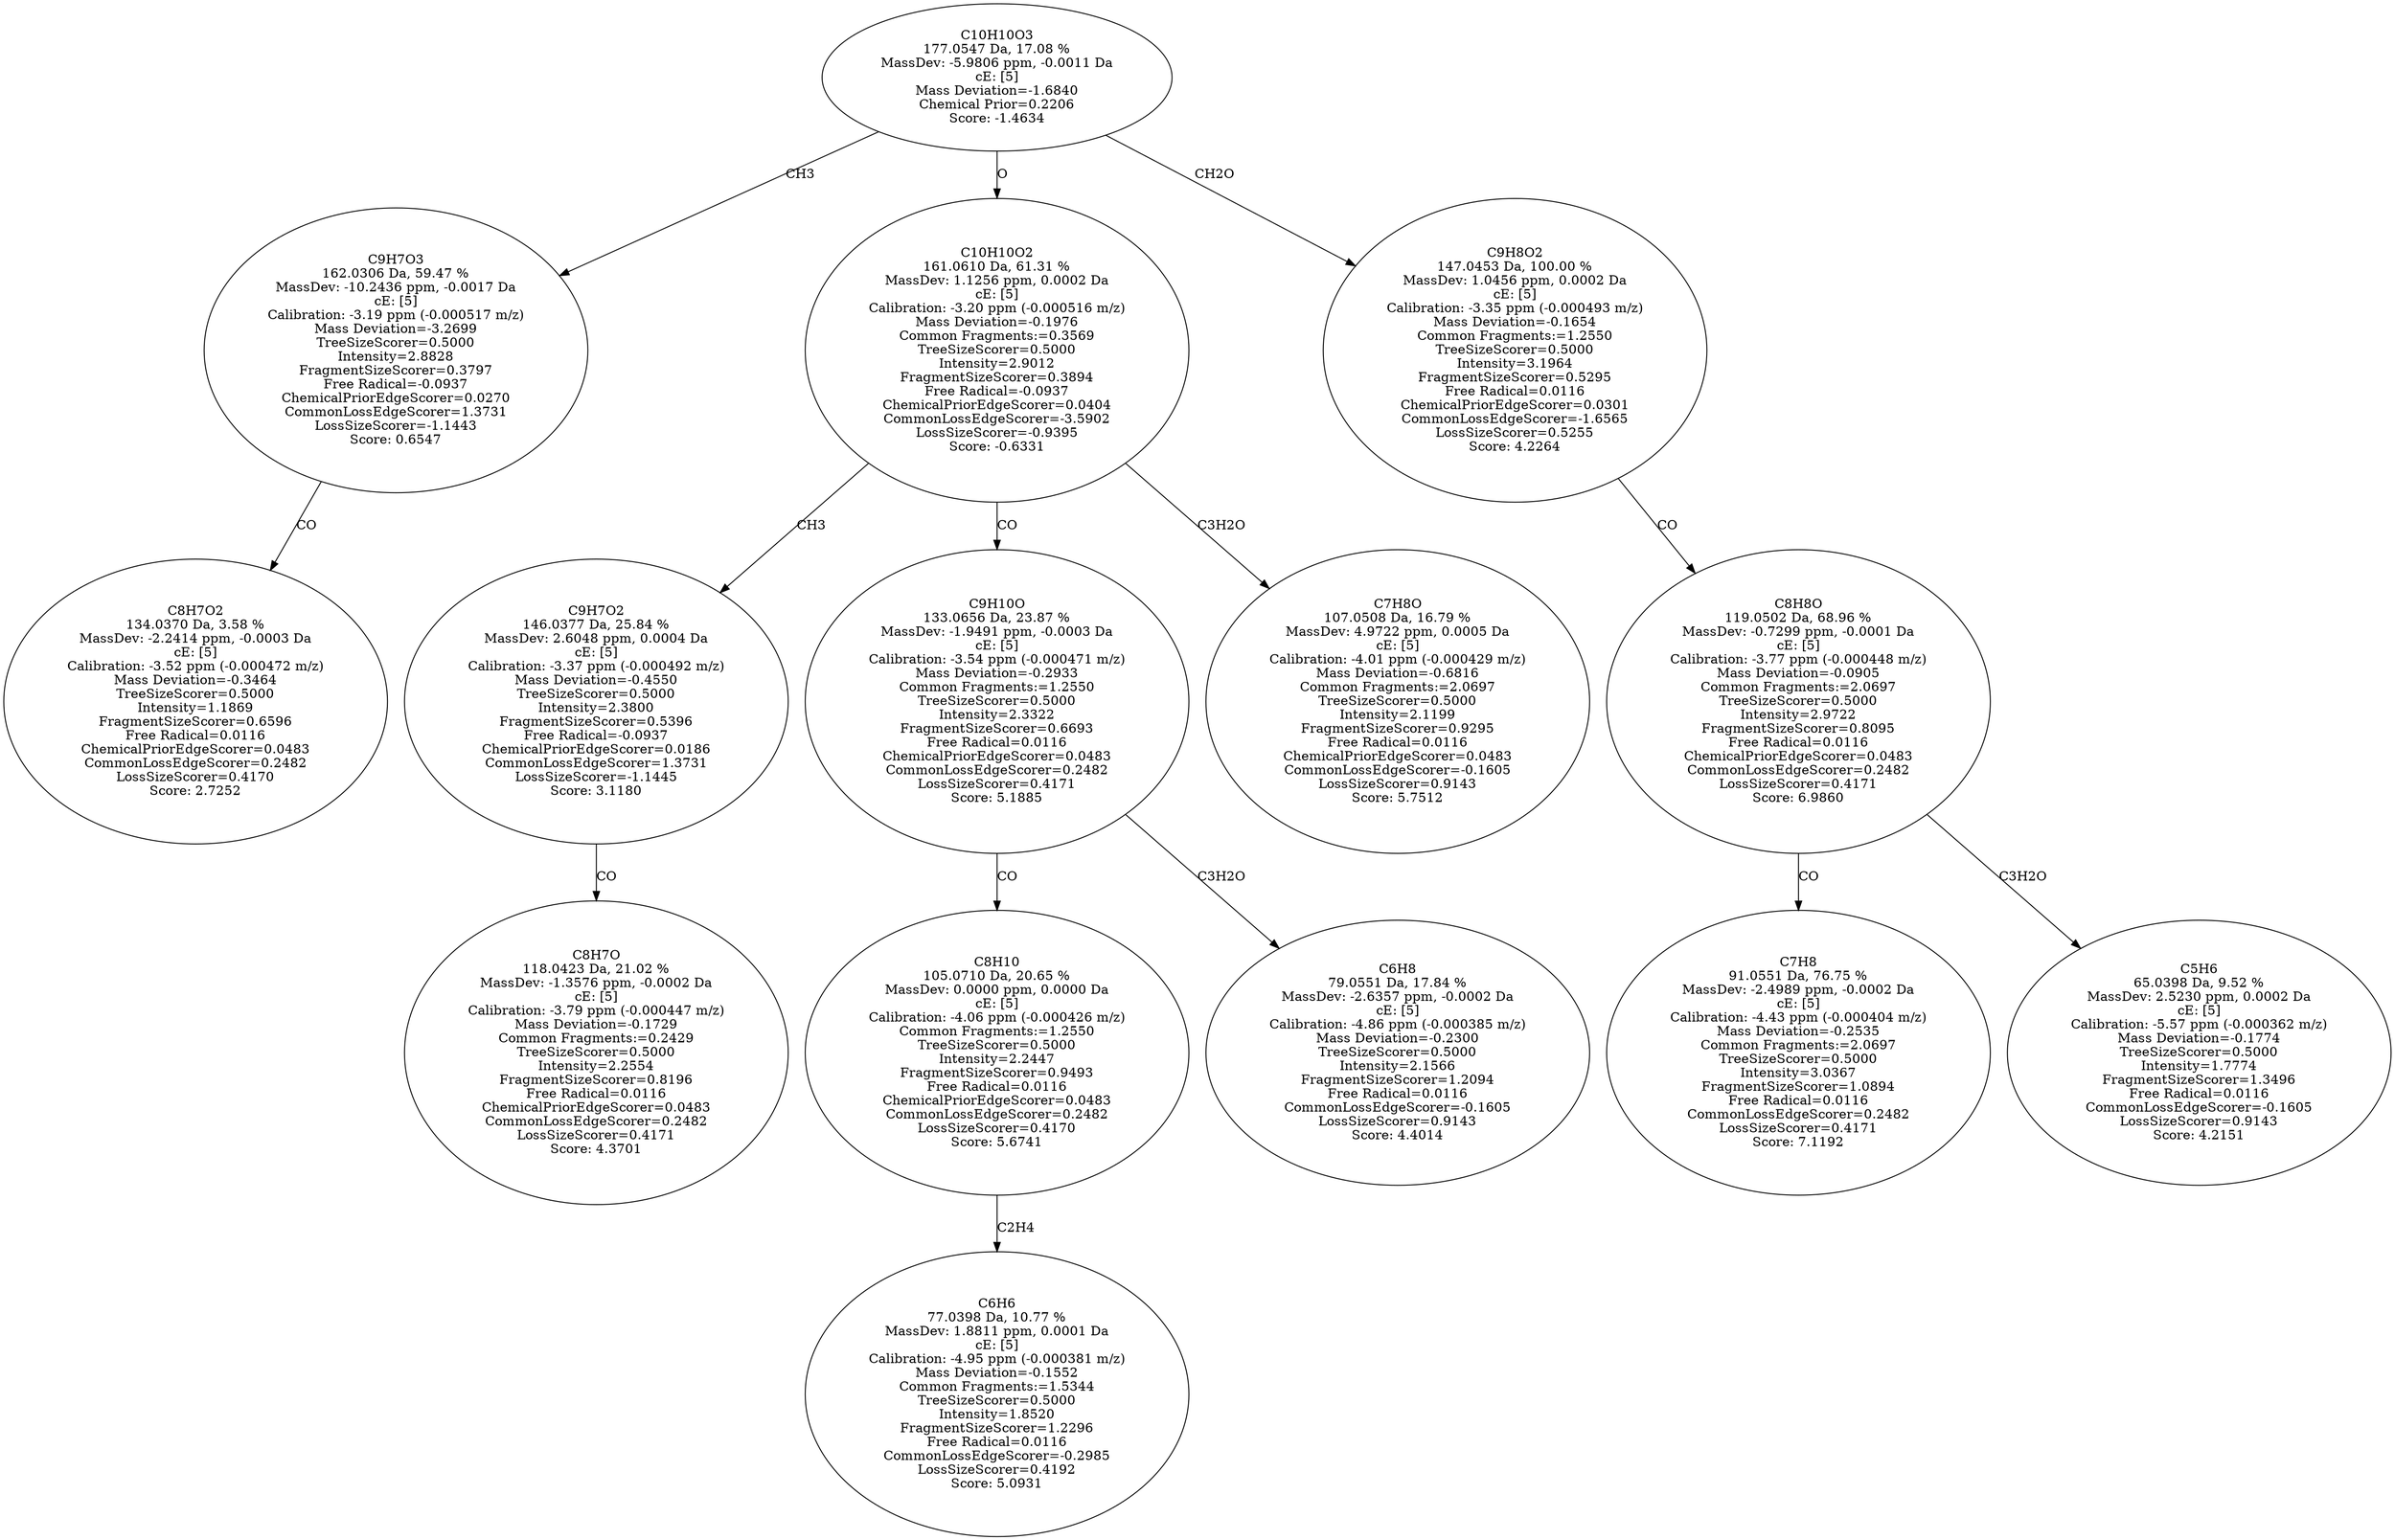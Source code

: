 strict digraph {
v1 [label="C8H7O2\n134.0370 Da, 3.58 %\nMassDev: -2.2414 ppm, -0.0003 Da\ncE: [5]\nCalibration: -3.52 ppm (-0.000472 m/z)\nMass Deviation=-0.3464\nTreeSizeScorer=0.5000\nIntensity=1.1869\nFragmentSizeScorer=0.6596\nFree Radical=0.0116\nChemicalPriorEdgeScorer=0.0483\nCommonLossEdgeScorer=0.2482\nLossSizeScorer=0.4170\nScore: 2.7252"];
v2 [label="C9H7O3\n162.0306 Da, 59.47 %\nMassDev: -10.2436 ppm, -0.0017 Da\ncE: [5]\nCalibration: -3.19 ppm (-0.000517 m/z)\nMass Deviation=-3.2699\nTreeSizeScorer=0.5000\nIntensity=2.8828\nFragmentSizeScorer=0.3797\nFree Radical=-0.0937\nChemicalPriorEdgeScorer=0.0270\nCommonLossEdgeScorer=1.3731\nLossSizeScorer=-1.1443\nScore: 0.6547"];
v3 [label="C8H7O\n118.0423 Da, 21.02 %\nMassDev: -1.3576 ppm, -0.0002 Da\ncE: [5]\nCalibration: -3.79 ppm (-0.000447 m/z)\nMass Deviation=-0.1729\nCommon Fragments:=0.2429\nTreeSizeScorer=0.5000\nIntensity=2.2554\nFragmentSizeScorer=0.8196\nFree Radical=0.0116\nChemicalPriorEdgeScorer=0.0483\nCommonLossEdgeScorer=0.2482\nLossSizeScorer=0.4171\nScore: 4.3701"];
v4 [label="C9H7O2\n146.0377 Da, 25.84 %\nMassDev: 2.6048 ppm, 0.0004 Da\ncE: [5]\nCalibration: -3.37 ppm (-0.000492 m/z)\nMass Deviation=-0.4550\nTreeSizeScorer=0.5000\nIntensity=2.3800\nFragmentSizeScorer=0.5396\nFree Radical=-0.0937\nChemicalPriorEdgeScorer=0.0186\nCommonLossEdgeScorer=1.3731\nLossSizeScorer=-1.1445\nScore: 3.1180"];
v5 [label="C6H6\n77.0398 Da, 10.77 %\nMassDev: 1.8811 ppm, 0.0001 Da\ncE: [5]\nCalibration: -4.95 ppm (-0.000381 m/z)\nMass Deviation=-0.1552\nCommon Fragments:=1.5344\nTreeSizeScorer=0.5000\nIntensity=1.8520\nFragmentSizeScorer=1.2296\nFree Radical=0.0116\nCommonLossEdgeScorer=-0.2985\nLossSizeScorer=0.4192\nScore: 5.0931"];
v6 [label="C8H10\n105.0710 Da, 20.65 %\nMassDev: 0.0000 ppm, 0.0000 Da\ncE: [5]\nCalibration: -4.06 ppm (-0.000426 m/z)\nCommon Fragments:=1.2550\nTreeSizeScorer=0.5000\nIntensity=2.2447\nFragmentSizeScorer=0.9493\nFree Radical=0.0116\nChemicalPriorEdgeScorer=0.0483\nCommonLossEdgeScorer=0.2482\nLossSizeScorer=0.4170\nScore: 5.6741"];
v7 [label="C6H8\n79.0551 Da, 17.84 %\nMassDev: -2.6357 ppm, -0.0002 Da\ncE: [5]\nCalibration: -4.86 ppm (-0.000385 m/z)\nMass Deviation=-0.2300\nTreeSizeScorer=0.5000\nIntensity=2.1566\nFragmentSizeScorer=1.2094\nFree Radical=0.0116\nCommonLossEdgeScorer=-0.1605\nLossSizeScorer=0.9143\nScore: 4.4014"];
v8 [label="C9H10O\n133.0656 Da, 23.87 %\nMassDev: -1.9491 ppm, -0.0003 Da\ncE: [5]\nCalibration: -3.54 ppm (-0.000471 m/z)\nMass Deviation=-0.2933\nCommon Fragments:=1.2550\nTreeSizeScorer=0.5000\nIntensity=2.3322\nFragmentSizeScorer=0.6693\nFree Radical=0.0116\nChemicalPriorEdgeScorer=0.0483\nCommonLossEdgeScorer=0.2482\nLossSizeScorer=0.4171\nScore: 5.1885"];
v9 [label="C7H8O\n107.0508 Da, 16.79 %\nMassDev: 4.9722 ppm, 0.0005 Da\ncE: [5]\nCalibration: -4.01 ppm (-0.000429 m/z)\nMass Deviation=-0.6816\nCommon Fragments:=2.0697\nTreeSizeScorer=0.5000\nIntensity=2.1199\nFragmentSizeScorer=0.9295\nFree Radical=0.0116\nChemicalPriorEdgeScorer=0.0483\nCommonLossEdgeScorer=-0.1605\nLossSizeScorer=0.9143\nScore: 5.7512"];
v10 [label="C10H10O2\n161.0610 Da, 61.31 %\nMassDev: 1.1256 ppm, 0.0002 Da\ncE: [5]\nCalibration: -3.20 ppm (-0.000516 m/z)\nMass Deviation=-0.1976\nCommon Fragments:=0.3569\nTreeSizeScorer=0.5000\nIntensity=2.9012\nFragmentSizeScorer=0.3894\nFree Radical=-0.0937\nChemicalPriorEdgeScorer=0.0404\nCommonLossEdgeScorer=-3.5902\nLossSizeScorer=-0.9395\nScore: -0.6331"];
v11 [label="C7H8\n91.0551 Da, 76.75 %\nMassDev: -2.4989 ppm, -0.0002 Da\ncE: [5]\nCalibration: -4.43 ppm (-0.000404 m/z)\nMass Deviation=-0.2535\nCommon Fragments:=2.0697\nTreeSizeScorer=0.5000\nIntensity=3.0367\nFragmentSizeScorer=1.0894\nFree Radical=0.0116\nCommonLossEdgeScorer=0.2482\nLossSizeScorer=0.4171\nScore: 7.1192"];
v12 [label="C5H6\n65.0398 Da, 9.52 %\nMassDev: 2.5230 ppm, 0.0002 Da\ncE: [5]\nCalibration: -5.57 ppm (-0.000362 m/z)\nMass Deviation=-0.1774\nTreeSizeScorer=0.5000\nIntensity=1.7774\nFragmentSizeScorer=1.3496\nFree Radical=0.0116\nCommonLossEdgeScorer=-0.1605\nLossSizeScorer=0.9143\nScore: 4.2151"];
v13 [label="C8H8O\n119.0502 Da, 68.96 %\nMassDev: -0.7299 ppm, -0.0001 Da\ncE: [5]\nCalibration: -3.77 ppm (-0.000448 m/z)\nMass Deviation=-0.0905\nCommon Fragments:=2.0697\nTreeSizeScorer=0.5000\nIntensity=2.9722\nFragmentSizeScorer=0.8095\nFree Radical=0.0116\nChemicalPriorEdgeScorer=0.0483\nCommonLossEdgeScorer=0.2482\nLossSizeScorer=0.4171\nScore: 6.9860"];
v14 [label="C9H8O2\n147.0453 Da, 100.00 %\nMassDev: 1.0456 ppm, 0.0002 Da\ncE: [5]\nCalibration: -3.35 ppm (-0.000493 m/z)\nMass Deviation=-0.1654\nCommon Fragments:=1.2550\nTreeSizeScorer=0.5000\nIntensity=3.1964\nFragmentSizeScorer=0.5295\nFree Radical=0.0116\nChemicalPriorEdgeScorer=0.0301\nCommonLossEdgeScorer=-1.6565\nLossSizeScorer=0.5255\nScore: 4.2264"];
v15 [label="C10H10O3\n177.0547 Da, 17.08 %\nMassDev: -5.9806 ppm, -0.0011 Da\ncE: [5]\nMass Deviation=-1.6840\nChemical Prior=0.2206\nScore: -1.4634"];
v2 -> v1 [label="CO"];
v15 -> v2 [label="CH3"];
v4 -> v3 [label="CO"];
v10 -> v4 [label="CH3"];
v6 -> v5 [label="C2H4"];
v8 -> v6 [label="CO"];
v8 -> v7 [label="C3H2O"];
v10 -> v8 [label="CO"];
v10 -> v9 [label="C3H2O"];
v15 -> v10 [label="O"];
v13 -> v11 [label="CO"];
v13 -> v12 [label="C3H2O"];
v14 -> v13 [label="CO"];
v15 -> v14 [label="CH2O"];
}